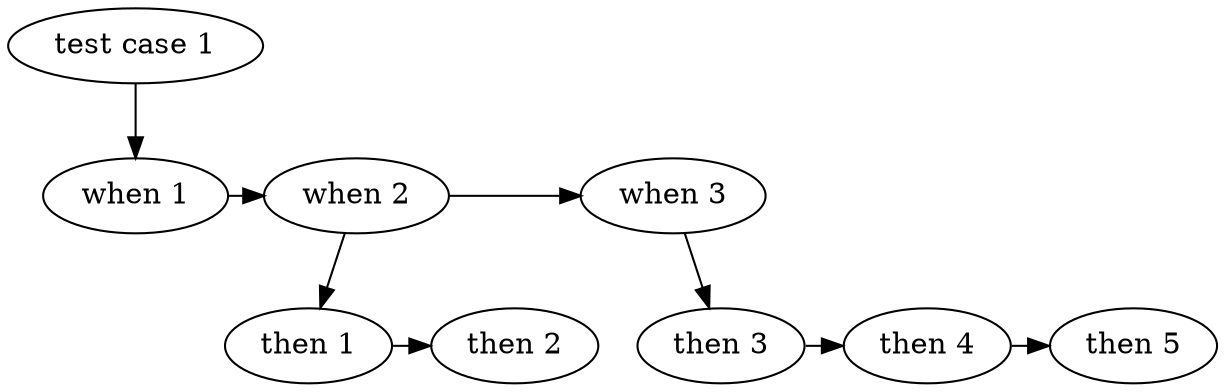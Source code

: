 digraph {
 		rankdir="TB";
		TC1 [label="test case 1"];

		subgraph {
			rank="same";
			WHEN1 [label="when 1"];
			WHEN2 [label="when 2"];
			WHEN3 [label="when 3"];
		}

		subgraph {
			rank="same";
			THEN1 [label="then 1"];
			THEN2 [label="then 2"];
			THEN3 [label="then 3"];
			THEN4 [label="then 4"];
			THEN5 [label="then 5"];
		}

		TC1 -> WHEN1;
		WHEN1 -> WHEN2;
		WHEN2 -> WHEN3;
		WHEN2 -> THEN1;
		THEN1 -> THEN2;
		WHEN3 -> THEN3;
		THEN3 -> THEN4;
		THEN4 -> THEN5;
}